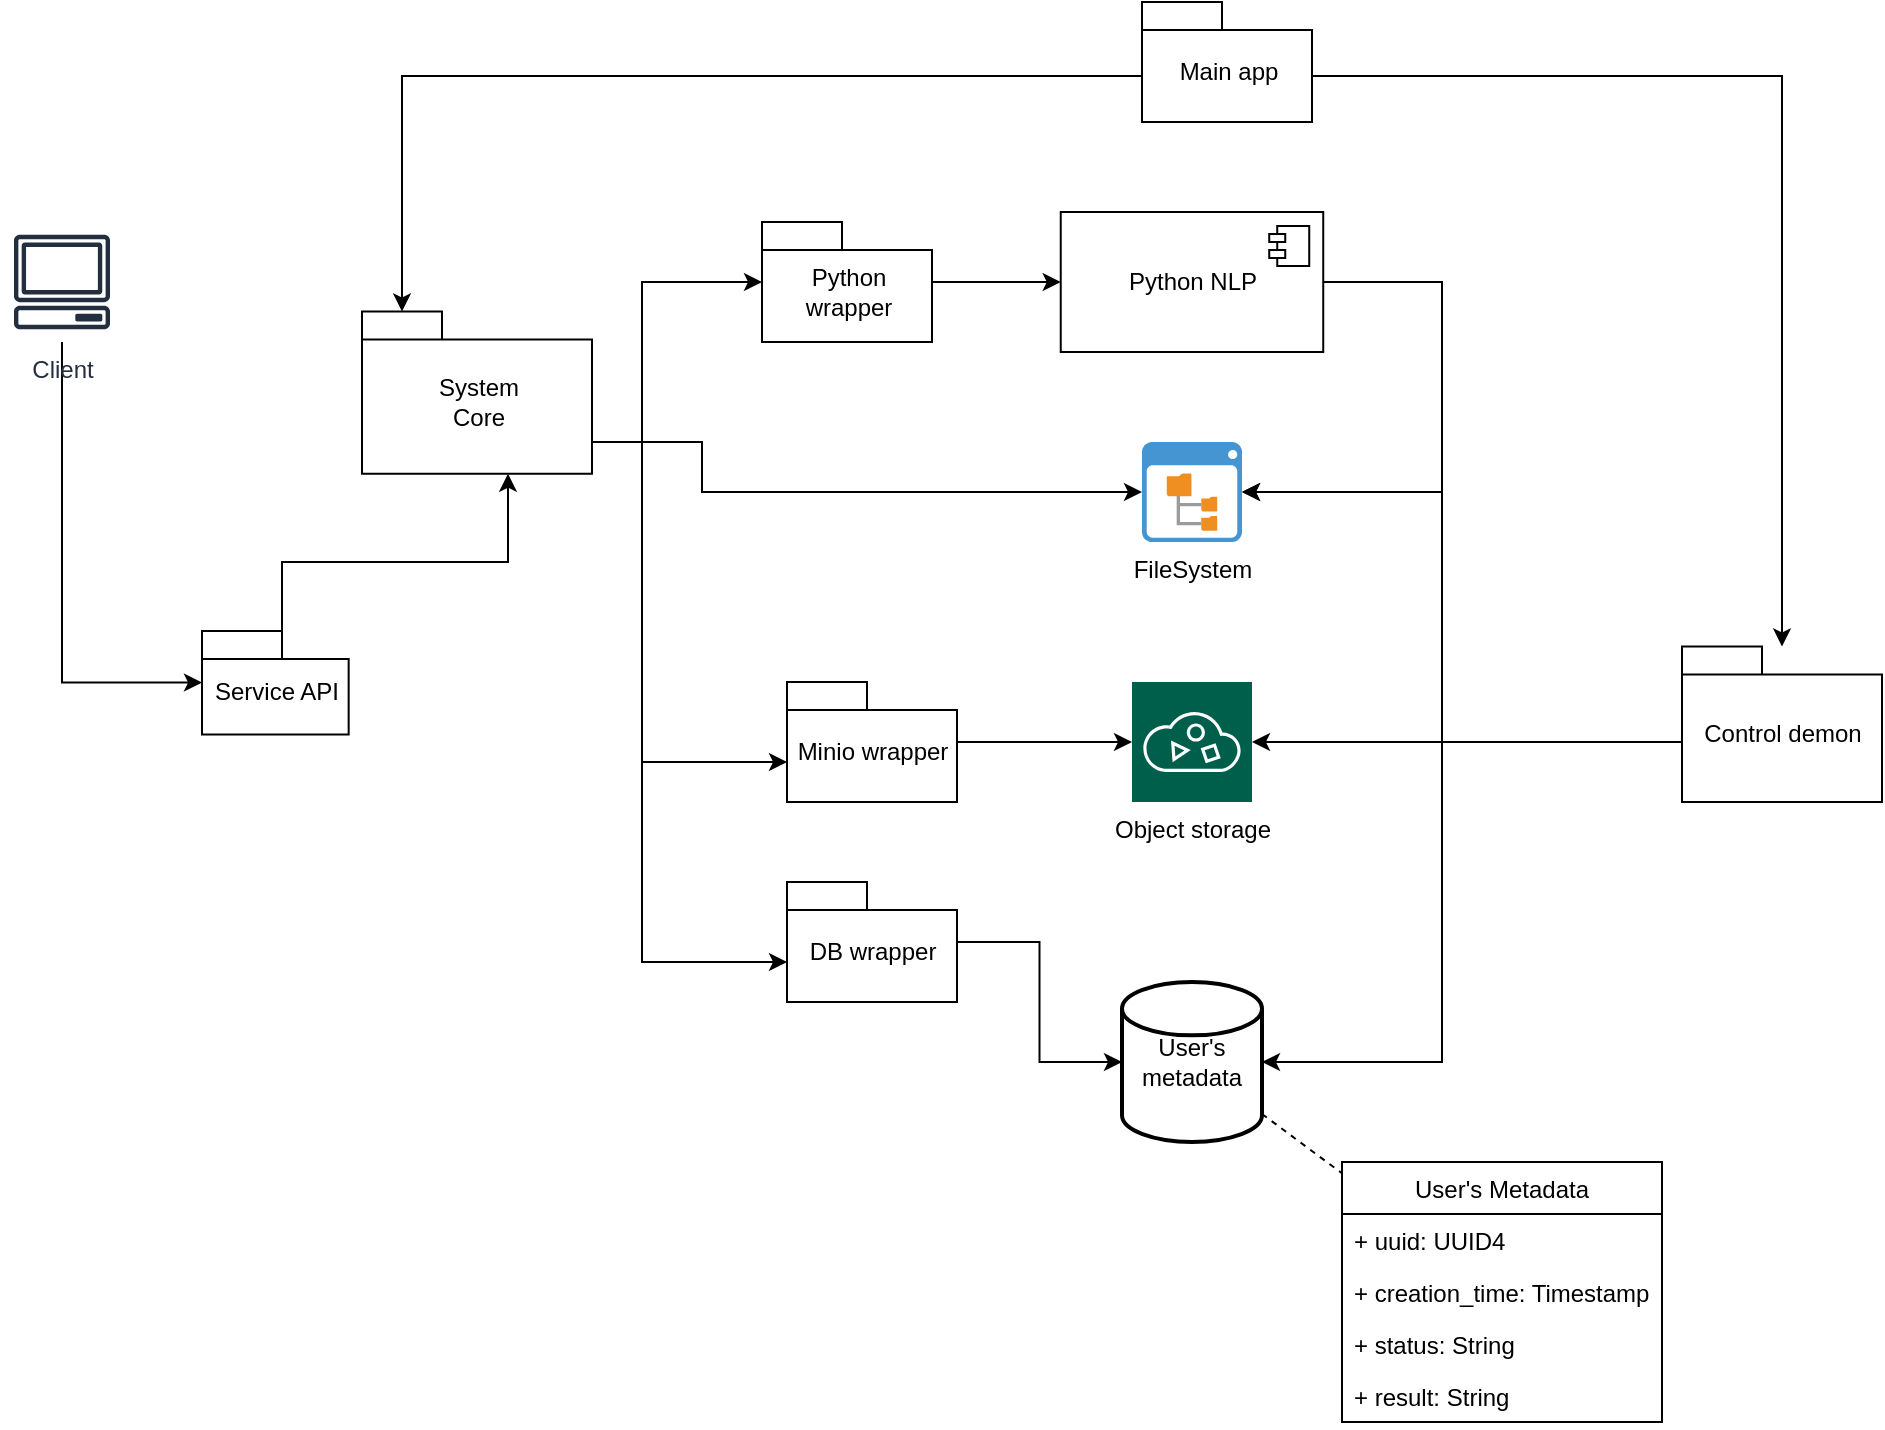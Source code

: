 <mxfile version="13.11.0" type="device"><diagram id="RlasRaGFu9dwNoBn2mIY" name="Page-1"><mxGraphModel dx="1483" dy="1916" grid="1" gridSize="10" guides="1" tooltips="1" connect="1" arrows="1" fold="1" page="1" pageScale="1" pageWidth="827" pageHeight="1169" math="0" shadow="0"><root><mxCell id="0"/><mxCell id="1" parent="0"/><mxCell id="m6D2c2HckJcKp-Zu9USH-1" value="Object storage" style="pointerEvents=1;shadow=0;dashed=0;html=1;strokeColor=none;fillColor=#005F4B;labelPosition=center;verticalLabelPosition=bottom;verticalAlign=top;align=center;outlineConnect=0;shape=mxgraph.veeam2.object_storage;" parent="1" vertex="1"><mxGeometry x="675" y="230" width="60" height="60" as="geometry"/></mxCell><mxCell id="r6L1xz3hIyOTkaboxt6x-7" style="edgeStyle=none;rounded=0;orthogonalLoop=1;jettySize=auto;html=1;dashed=1;endArrow=none;endFill=0;" edge="1" parent="1" source="m6D2c2HckJcKp-Zu9USH-2" target="r6L1xz3hIyOTkaboxt6x-1"><mxGeometry relative="1" as="geometry"/></mxCell><mxCell id="m6D2c2HckJcKp-Zu9USH-2" value="User's metadata" style="strokeWidth=2;html=1;shape=mxgraph.flowchart.database;whiteSpace=wrap;" parent="1" vertex="1"><mxGeometry x="670" y="380" width="70" height="80" as="geometry"/></mxCell><mxCell id="m6D2c2HckJcKp-Zu9USH-6" value="FileSystem" style="shadow=0;dashed=0;html=1;strokeColor=none;fillColor=#4495D1;labelPosition=center;verticalLabelPosition=bottom;verticalAlign=top;align=center;outlineConnect=0;shape=mxgraph.veeam.2d.file_system_browser;" parent="1" vertex="1"><mxGeometry x="680" y="110" width="50" height="50" as="geometry"/></mxCell><mxCell id="m6D2c2HckJcKp-Zu9USH-8" style="edgeStyle=orthogonalEdgeStyle;rounded=0;orthogonalLoop=1;jettySize=auto;html=1;" parent="1" source="m6D2c2HckJcKp-Zu9USH-40" target="m6D2c2HckJcKp-Zu9USH-1" edge="1"><mxGeometry relative="1" as="geometry"/></mxCell><mxCell id="m6D2c2HckJcKp-Zu9USH-10" style="edgeStyle=orthogonalEdgeStyle;rounded=0;orthogonalLoop=1;jettySize=auto;html=1;" parent="1" source="m6D2c2HckJcKp-Zu9USH-59" target="m6D2c2HckJcKp-Zu9USH-6" edge="1"><mxGeometry relative="1" as="geometry"><Array as="points"><mxPoint x="830" y="30"/><mxPoint x="830" y="135"/></Array></mxGeometry></mxCell><mxCell id="m6D2c2HckJcKp-Zu9USH-12" style="edgeStyle=orthogonalEdgeStyle;rounded=0;orthogonalLoop=1;jettySize=auto;html=1;" parent="1" source="m6D2c2HckJcKp-Zu9USH-36" target="m6D2c2HckJcKp-Zu9USH-40" edge="1"><mxGeometry relative="1" as="geometry"><Array as="points"><mxPoint x="430" y="110"/><mxPoint x="430" y="270"/></Array></mxGeometry></mxCell><mxCell id="m6D2c2HckJcKp-Zu9USH-13" style="edgeStyle=orthogonalEdgeStyle;rounded=0;orthogonalLoop=1;jettySize=auto;html=1;" parent="1" source="m6D2c2HckJcKp-Zu9USH-36" target="m6D2c2HckJcKp-Zu9USH-39" edge="1"><mxGeometry relative="1" as="geometry"><Array as="points"><mxPoint x="430" y="110"/><mxPoint x="430" y="30"/></Array></mxGeometry></mxCell><mxCell id="m6D2c2HckJcKp-Zu9USH-16" style="edgeStyle=orthogonalEdgeStyle;rounded=0;orthogonalLoop=1;jettySize=auto;html=1;" parent="1" source="m6D2c2HckJcKp-Zu9USH-36" target="m6D2c2HckJcKp-Zu9USH-41" edge="1"><mxGeometry relative="1" as="geometry"><mxPoint x="370" y="340" as="sourcePoint"/><Array as="points"><mxPoint x="430" y="110"/><mxPoint x="430" y="370"/></Array></mxGeometry></mxCell><mxCell id="m6D2c2HckJcKp-Zu9USH-18" style="edgeStyle=orthogonalEdgeStyle;rounded=0;orthogonalLoop=1;jettySize=auto;html=1;startArrow=classic;startFill=1;endArrow=none;endFill=0;" parent="1" source="m6D2c2HckJcKp-Zu9USH-36" target="m6D2c2HckJcKp-Zu9USH-35" edge="1"><mxGeometry relative="1" as="geometry"><mxPoint x="364" y="200" as="sourcePoint"/><mxPoint x="280" y="135" as="targetPoint"/><Array as="points"><mxPoint x="363" y="170"/><mxPoint x="250" y="170"/></Array></mxGeometry></mxCell><mxCell id="m6D2c2HckJcKp-Zu9USH-20" style="edgeStyle=orthogonalEdgeStyle;rounded=0;orthogonalLoop=1;jettySize=auto;html=1;startArrow=none;startFill=0;" parent="1" source="m6D2c2HckJcKp-Zu9USH-36" target="m6D2c2HckJcKp-Zu9USH-6" edge="1"><mxGeometry relative="1" as="geometry"><Array as="points"><mxPoint x="460" y="110"/><mxPoint x="460" y="135"/></Array></mxGeometry></mxCell><mxCell id="m6D2c2HckJcKp-Zu9USH-15" style="edgeStyle=orthogonalEdgeStyle;rounded=0;orthogonalLoop=1;jettySize=auto;html=1;" parent="1" source="m6D2c2HckJcKp-Zu9USH-41" target="m6D2c2HckJcKp-Zu9USH-2" edge="1"><mxGeometry relative="1" as="geometry"/></mxCell><mxCell id="m6D2c2HckJcKp-Zu9USH-22" style="edgeStyle=orthogonalEdgeStyle;rounded=0;orthogonalLoop=1;jettySize=auto;html=1;startArrow=none;startFill=0;endArrow=classic;endFill=1;" parent="1" source="m6D2c2HckJcKp-Zu9USH-21" target="m6D2c2HckJcKp-Zu9USH-35" edge="1"><mxGeometry relative="1" as="geometry"><Array as="points"><mxPoint x="140" y="120"/><mxPoint x="140" y="120"/></Array></mxGeometry></mxCell><mxCell id="m6D2c2HckJcKp-Zu9USH-21" value="Client" style="outlineConnect=0;fontColor=#232F3E;gradientColor=none;strokeColor=#232F3E;fillColor=#ffffff;dashed=0;verticalLabelPosition=bottom;verticalAlign=top;align=center;html=1;fontSize=12;fontStyle=0;aspect=fixed;shape=mxgraph.aws4.resourceIcon;resIcon=mxgraph.aws4.client;" parent="1" vertex="1"><mxGeometry x="110" width="60" height="60" as="geometry"/></mxCell><mxCell id="m6D2c2HckJcKp-Zu9USH-35" value="&lt;span style=&quot;font-weight: normal&quot;&gt;Service API&lt;/span&gt;" style="shape=folder;fontStyle=1;spacingTop=10;tabWidth=40;tabHeight=14;tabPosition=left;html=1;" parent="1" vertex="1"><mxGeometry x="210" y="204.44" width="73.33" height="51.76" as="geometry"/></mxCell><mxCell id="m6D2c2HckJcKp-Zu9USH-36" value="&lt;span style=&quot;font-weight: 400&quot;&gt;System&lt;/span&gt;&lt;br style=&quot;padding: 0px ; margin: 0px ; font-weight: 400&quot;&gt;&lt;span style=&quot;font-weight: 400&quot;&gt;Core&lt;/span&gt;" style="shape=folder;fontStyle=1;spacingTop=10;tabWidth=40;tabHeight=14;tabPosition=left;html=1;" parent="1" vertex="1"><mxGeometry x="290" y="44.71" width="115" height="81.17" as="geometry"/></mxCell><mxCell id="m6D2c2HckJcKp-Zu9USH-61" style="edgeStyle=orthogonalEdgeStyle;rounded=0;orthogonalLoop=1;jettySize=auto;html=1;startArrow=none;startFill=0;endArrow=classic;endFill=1;" parent="1" source="m6D2c2HckJcKp-Zu9USH-39" target="m6D2c2HckJcKp-Zu9USH-59" edge="1"><mxGeometry relative="1" as="geometry"/></mxCell><mxCell id="m6D2c2HckJcKp-Zu9USH-39" value="&lt;span style=&quot;font-weight: 400&quot;&gt;Python&lt;br&gt;wrapper&lt;/span&gt;" style="shape=folder;fontStyle=1;spacingTop=10;tabWidth=40;tabHeight=14;tabPosition=left;html=1;" parent="1" vertex="1"><mxGeometry x="490" width="85" height="60" as="geometry"/></mxCell><mxCell id="m6D2c2HckJcKp-Zu9USH-40" value="&lt;span style=&quot;font-weight: 400&quot;&gt;Minio wrapper&lt;/span&gt;" style="shape=folder;fontStyle=1;spacingTop=10;tabWidth=40;tabHeight=14;tabPosition=left;html=1;" parent="1" vertex="1"><mxGeometry x="502.5" y="230" width="85" height="60" as="geometry"/></mxCell><mxCell id="m6D2c2HckJcKp-Zu9USH-41" value="&lt;span style=&quot;font-weight: 400&quot;&gt;DB wrapper&lt;/span&gt;" style="shape=folder;fontStyle=1;spacingTop=10;tabWidth=40;tabHeight=14;tabPosition=left;html=1;" parent="1" vertex="1"><mxGeometry x="502.5" y="330" width="85" height="60" as="geometry"/></mxCell><mxCell id="m6D2c2HckJcKp-Zu9USH-48" style="edgeStyle=orthogonalEdgeStyle;rounded=0;orthogonalLoop=1;jettySize=auto;html=1;exitX=0;exitY=0;exitDx=0;exitDy=42;exitPerimeter=0;startArrow=none;startFill=0;endArrow=classic;endFill=1;" parent="1" source="m6D2c2HckJcKp-Zu9USH-44" target="m6D2c2HckJcKp-Zu9USH-6" edge="1"><mxGeometry relative="1" as="geometry"><Array as="points"><mxPoint x="970" y="260"/><mxPoint x="830" y="260"/><mxPoint x="830" y="135"/></Array></mxGeometry></mxCell><mxCell id="m6D2c2HckJcKp-Zu9USH-49" style="edgeStyle=orthogonalEdgeStyle;rounded=0;orthogonalLoop=1;jettySize=auto;html=1;startArrow=none;startFill=0;endArrow=classic;endFill=1;" parent="1" source="m6D2c2HckJcKp-Zu9USH-44" target="m6D2c2HckJcKp-Zu9USH-1" edge="1"><mxGeometry relative="1" as="geometry"><Array as="points"><mxPoint x="830" y="260"/><mxPoint x="830" y="260"/></Array></mxGeometry></mxCell><mxCell id="m6D2c2HckJcKp-Zu9USH-50" style="edgeStyle=orthogonalEdgeStyle;rounded=0;orthogonalLoop=1;jettySize=auto;html=1;startArrow=none;startFill=0;endArrow=classic;endFill=1;" parent="1" source="m6D2c2HckJcKp-Zu9USH-44" target="m6D2c2HckJcKp-Zu9USH-2" edge="1"><mxGeometry relative="1" as="geometry"><Array as="points"><mxPoint x="830" y="260"/><mxPoint x="830" y="420"/></Array></mxGeometry></mxCell><mxCell id="m6D2c2HckJcKp-Zu9USH-44" value="&lt;span style=&quot;font-weight: normal&quot;&gt;Control demon&lt;/span&gt;" style="shape=folder;fontStyle=1;spacingTop=10;tabWidth=40;tabHeight=14;tabPosition=left;html=1;" parent="1" vertex="1"><mxGeometry x="950" y="212.22" width="100" height="77.78" as="geometry"/></mxCell><mxCell id="m6D2c2HckJcKp-Zu9USH-46" style="edgeStyle=orthogonalEdgeStyle;rounded=0;orthogonalLoop=1;jettySize=auto;html=1;exitX=0;exitY=0;exitDx=0;exitDy=37;exitPerimeter=0;startArrow=none;startFill=0;endArrow=classic;endFill=1;entryX=0;entryY=0;entryDx=20;entryDy=0;entryPerimeter=0;" parent="1" source="m6D2c2HckJcKp-Zu9USH-45" target="m6D2c2HckJcKp-Zu9USH-36" edge="1"><mxGeometry relative="1" as="geometry"><Array as="points"><mxPoint x="310" y="-73"/></Array></mxGeometry></mxCell><mxCell id="m6D2c2HckJcKp-Zu9USH-47" style="edgeStyle=orthogonalEdgeStyle;rounded=0;orthogonalLoop=1;jettySize=auto;html=1;exitX=0;exitY=0;exitDx=85;exitDy=37;exitPerimeter=0;startArrow=none;startFill=0;endArrow=classic;endFill=1;" parent="1" source="m6D2c2HckJcKp-Zu9USH-45" target="m6D2c2HckJcKp-Zu9USH-44" edge="1"><mxGeometry relative="1" as="geometry"><Array as="points"><mxPoint x="1000" y="-73"/></Array></mxGeometry></mxCell><mxCell id="m6D2c2HckJcKp-Zu9USH-45" value="&lt;span style=&quot;font-weight: 400&quot;&gt;Main app&lt;/span&gt;" style="shape=folder;fontStyle=1;spacingTop=10;tabWidth=40;tabHeight=14;tabPosition=left;html=1;" parent="1" vertex="1"><mxGeometry x="680" y="-110" width="85" height="60" as="geometry"/></mxCell><mxCell id="m6D2c2HckJcKp-Zu9USH-59" value="Python NLP" style="html=1;dropTarget=0;" parent="1" vertex="1"><mxGeometry x="639.37" y="-5" width="131.25" height="70" as="geometry"/></mxCell><mxCell id="m6D2c2HckJcKp-Zu9USH-60" value="" style="shape=module;jettyWidth=8;jettyHeight=4;" parent="m6D2c2HckJcKp-Zu9USH-59" vertex="1"><mxGeometry x="1" width="20" height="20" relative="1" as="geometry"><mxPoint x="-27" y="7" as="offset"/></mxGeometry></mxCell><mxCell id="r6L1xz3hIyOTkaboxt6x-1" value="User's Metadata" style="swimlane;fontStyle=0;childLayout=stackLayout;horizontal=1;startSize=26;fillColor=none;horizontalStack=0;resizeParent=1;resizeParentMax=0;resizeLast=0;collapsible=1;marginBottom=0;" vertex="1" parent="1"><mxGeometry x="780" y="470" width="160" height="130" as="geometry"/></mxCell><mxCell id="r6L1xz3hIyOTkaboxt6x-2" value="+ uuid: UUID4" style="text;strokeColor=none;fillColor=none;align=left;verticalAlign=top;spacingLeft=4;spacingRight=4;overflow=hidden;rotatable=0;points=[[0,0.5],[1,0.5]];portConstraint=eastwest;" vertex="1" parent="r6L1xz3hIyOTkaboxt6x-1"><mxGeometry y="26" width="160" height="26" as="geometry"/></mxCell><mxCell id="r6L1xz3hIyOTkaboxt6x-3" value="+ creation_time: Timestamp" style="text;strokeColor=none;fillColor=none;align=left;verticalAlign=top;spacingLeft=4;spacingRight=4;overflow=hidden;rotatable=0;points=[[0,0.5],[1,0.5]];portConstraint=eastwest;" vertex="1" parent="r6L1xz3hIyOTkaboxt6x-1"><mxGeometry y="52" width="160" height="26" as="geometry"/></mxCell><mxCell id="r6L1xz3hIyOTkaboxt6x-4" value="+ status: String" style="text;strokeColor=none;fillColor=none;align=left;verticalAlign=top;spacingLeft=4;spacingRight=4;overflow=hidden;rotatable=0;points=[[0,0.5],[1,0.5]];portConstraint=eastwest;" vertex="1" parent="r6L1xz3hIyOTkaboxt6x-1"><mxGeometry y="78" width="160" height="26" as="geometry"/></mxCell><mxCell id="r6L1xz3hIyOTkaboxt6x-5" value="+ result: String" style="text;strokeColor=none;fillColor=none;align=left;verticalAlign=top;spacingLeft=4;spacingRight=4;overflow=hidden;rotatable=0;points=[[0,0.5],[1,0.5]];portConstraint=eastwest;" vertex="1" parent="r6L1xz3hIyOTkaboxt6x-1"><mxGeometry y="104" width="160" height="26" as="geometry"/></mxCell></root></mxGraphModel></diagram></mxfile>